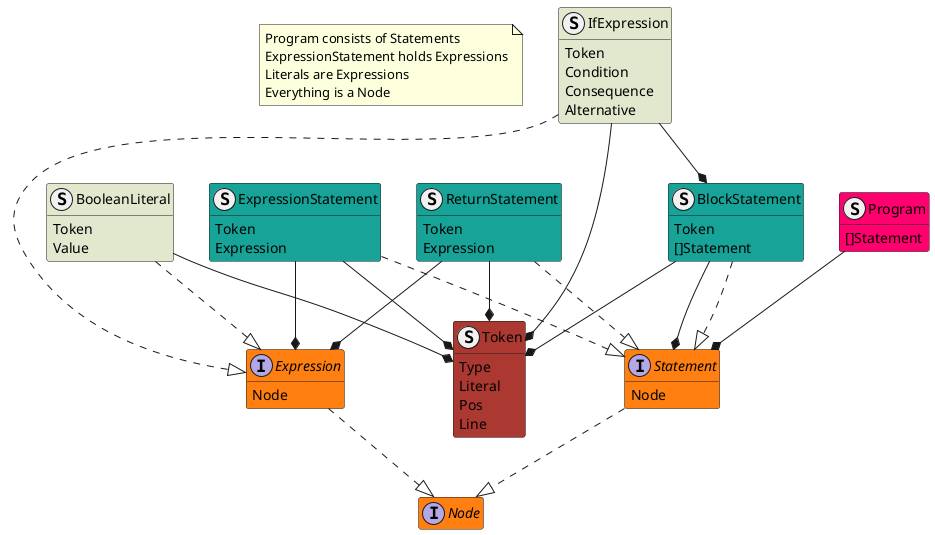 @startuml
'https://plantuml.com/class-diagram

!$Program = 'FF006E'
!$Expression = 'E2E8CE'
!$Statement = '17A398'
!$Interface = 'FF7F11'
!$Misc = 'AC3931'

note as N1
    Program consists of Statements
    ExpressionStatement holds Expressions
    Literals are Expressions
    Everything is a Node
end note

struct Program #$Program {
    []Statement
}


struct ExpressionStatement #$Statement {
    Token
    Expression
}

struct BlockStatement #$Statement {
    Token
    []Statement
}

struct IfExpression #$Expression {
    Token
    Condition
    Consequence
    Alternative
}

struct BooleanLiteral #$Expression {
    Token
    Value
}

struct ReturnStatement #$Statement {
    Token
    Expression
}

struct Token #$Misc {
    Type
    Literal
    Pos
    Line
}

interface Node #$Interface {
}

interface Statement #$Interface {
    Node
}

interface Expression #$Interface {
    Node
}

Program --* Statement

Expression ..|> Node
Statement ..|> Node

ExpressionStatement --* Token
ExpressionStatement ..|> Statement
ExpressionStatement --* Expression

BlockStatement --* Token
BlockStatement --* Statement
BlockStatement ..|> Statement

IfExpression --* Token
IfExpression --* BlockStatement
IfExpression ..|> Expression

BooleanLiteral --* Token
BooleanLiteral ..|> Expression

ReturnStatement --* Token
ReturnStatement --* Expression
ReturnStatement ..|> Statement

hide methods
hide empty fields

@enduml